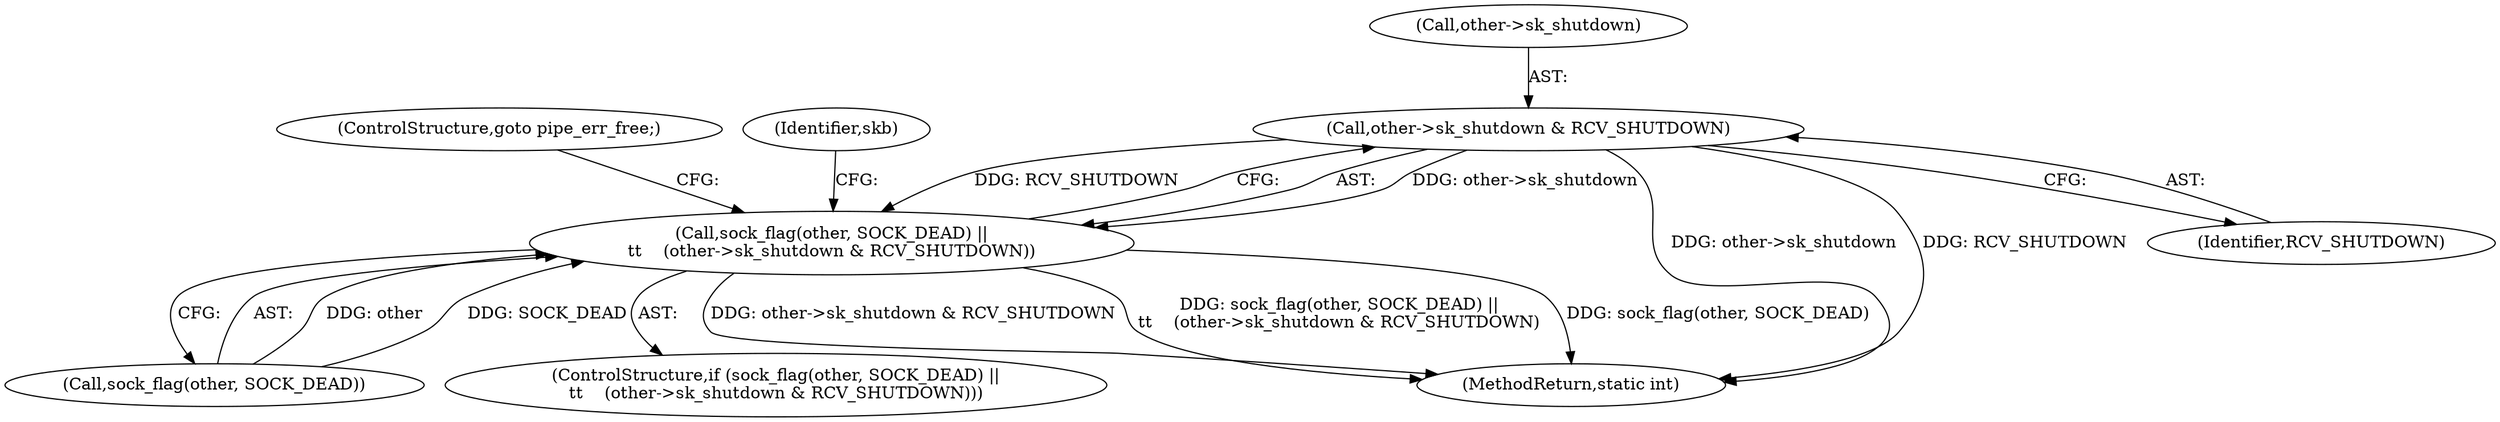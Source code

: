 digraph "0_linux_e0e3cea46d31d23dc40df0a49a7a2c04fe8edfea_1@pointer" {
"1000325" [label="(Call,other->sk_shutdown & RCV_SHUTDOWN)"];
"1000321" [label="(Call,sock_flag(other, SOCK_DEAD) ||\n\t\t    (other->sk_shutdown & RCV_SHUTDOWN))"];
"1000325" [label="(Call,other->sk_shutdown & RCV_SHUTDOWN)"];
"1000321" [label="(Call,sock_flag(other, SOCK_DEAD) ||\n\t\t    (other->sk_shutdown & RCV_SHUTDOWN))"];
"1000330" [label="(ControlStructure,goto pipe_err_free;)"];
"1000320" [label="(ControlStructure,if (sock_flag(other, SOCK_DEAD) ||\n\t\t    (other->sk_shutdown & RCV_SHUTDOWN)))"];
"1000332" [label="(Identifier,skb)"];
"1000409" [label="(MethodReturn,static int)"];
"1000326" [label="(Call,other->sk_shutdown)"];
"1000329" [label="(Identifier,RCV_SHUTDOWN)"];
"1000322" [label="(Call,sock_flag(other, SOCK_DEAD))"];
"1000325" -> "1000321"  [label="AST: "];
"1000325" -> "1000329"  [label="CFG: "];
"1000326" -> "1000325"  [label="AST: "];
"1000329" -> "1000325"  [label="AST: "];
"1000321" -> "1000325"  [label="CFG: "];
"1000325" -> "1000409"  [label="DDG: other->sk_shutdown"];
"1000325" -> "1000409"  [label="DDG: RCV_SHUTDOWN"];
"1000325" -> "1000321"  [label="DDG: other->sk_shutdown"];
"1000325" -> "1000321"  [label="DDG: RCV_SHUTDOWN"];
"1000321" -> "1000320"  [label="AST: "];
"1000321" -> "1000322"  [label="CFG: "];
"1000322" -> "1000321"  [label="AST: "];
"1000330" -> "1000321"  [label="CFG: "];
"1000332" -> "1000321"  [label="CFG: "];
"1000321" -> "1000409"  [label="DDG: sock_flag(other, SOCK_DEAD)"];
"1000321" -> "1000409"  [label="DDG: other->sk_shutdown & RCV_SHUTDOWN"];
"1000321" -> "1000409"  [label="DDG: sock_flag(other, SOCK_DEAD) ||\n\t\t    (other->sk_shutdown & RCV_SHUTDOWN)"];
"1000322" -> "1000321"  [label="DDG: other"];
"1000322" -> "1000321"  [label="DDG: SOCK_DEAD"];
}
